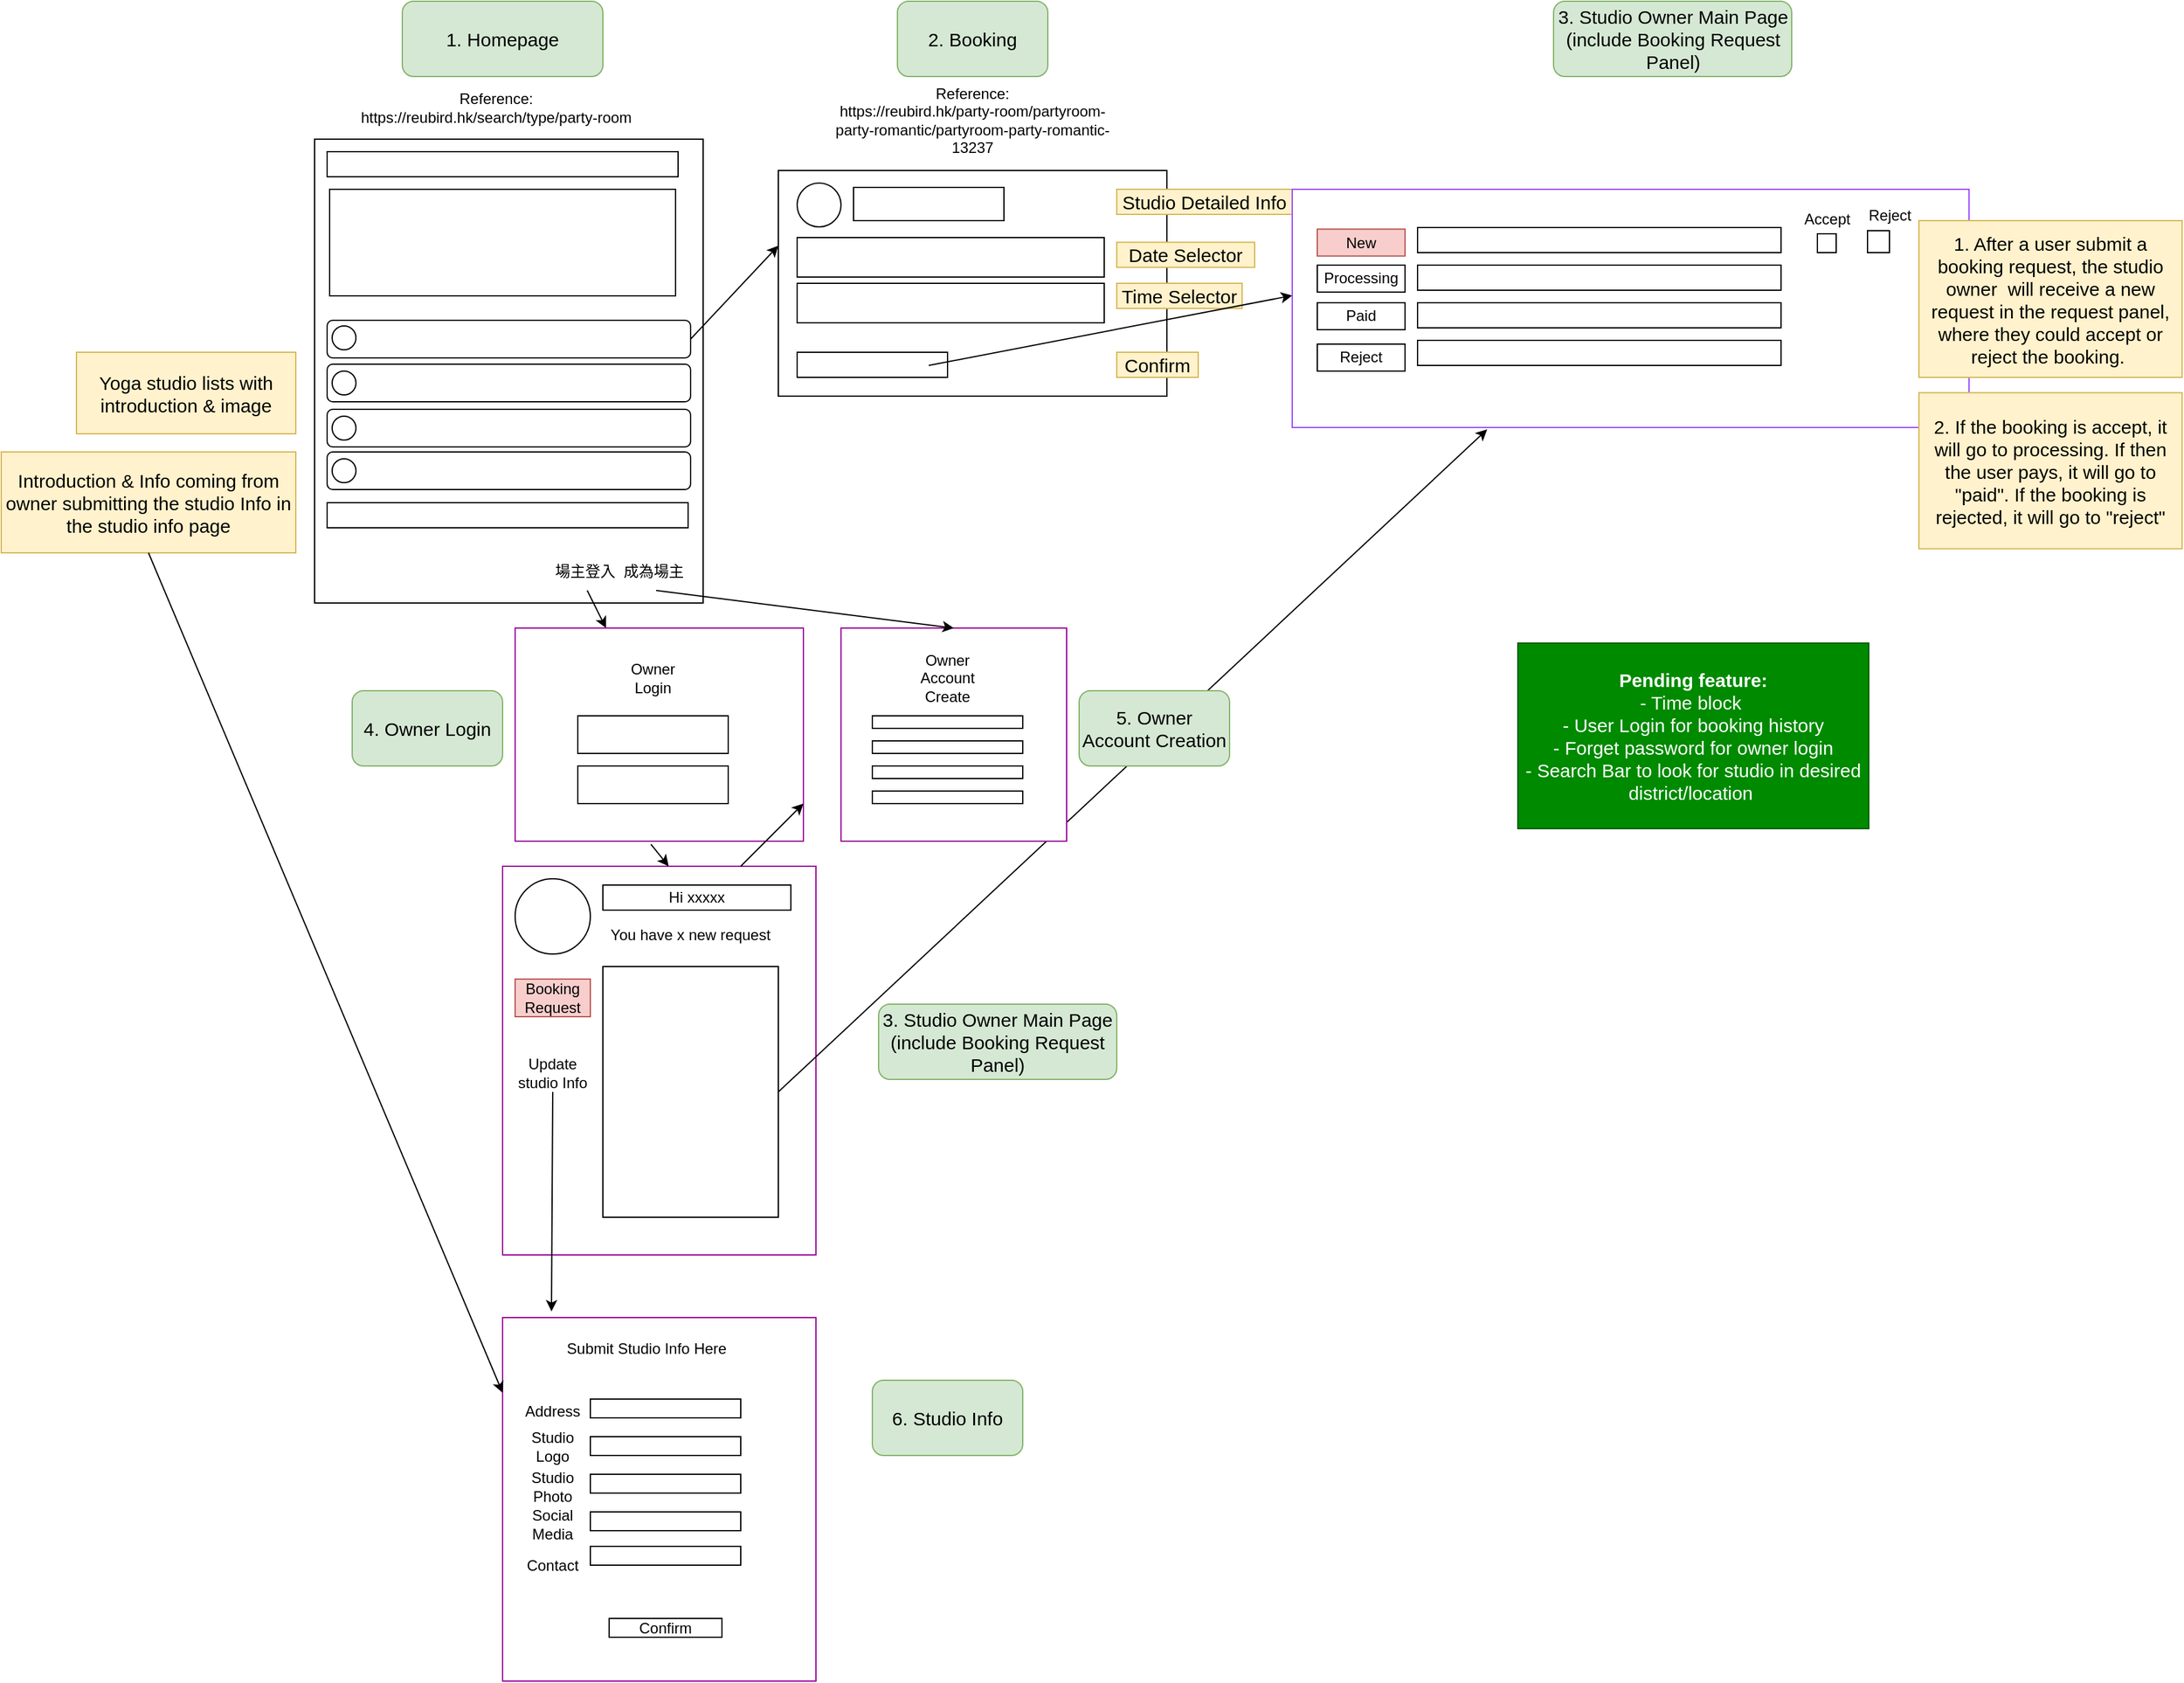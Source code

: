 <mxfile pages="7">
    <diagram name="Business Flow Chart" id="CO8c-XYk3vwqfi9IgGvG">
        <mxGraphModel dx="1666" dy="1519" grid="1" gridSize="10" guides="1" tooltips="1" connect="1" arrows="1" fold="1" page="1" pageScale="1" pageWidth="850" pageHeight="1100" math="0" shadow="0">
            <root>
                <mxCell id="0"/>
                <mxCell id="1" parent="0"/>
                <mxCell id="W38jNCUu7FZMQDi1C7XV-1" value="" style="rounded=0;whiteSpace=wrap;html=1;" parent="1" vertex="1">
                    <mxGeometry x="40" y="40" width="310" height="370" as="geometry"/>
                </mxCell>
                <mxCell id="W38jNCUu7FZMQDi1C7XV-8" value="" style="rounded=1;whiteSpace=wrap;html=1;" parent="1" vertex="1">
                    <mxGeometry x="50" y="184.5" width="290" height="30" as="geometry"/>
                </mxCell>
                <mxCell id="W38jNCUu7FZMQDi1C7XV-9" value="" style="rounded=1;whiteSpace=wrap;html=1;" parent="1" vertex="1">
                    <mxGeometry x="50" y="219.5" width="290" height="30" as="geometry"/>
                </mxCell>
                <mxCell id="W38jNCUu7FZMQDi1C7XV-10" value="" style="rounded=1;whiteSpace=wrap;html=1;" parent="1" vertex="1">
                    <mxGeometry x="50" y="255.5" width="290" height="30" as="geometry"/>
                </mxCell>
                <mxCell id="W38jNCUu7FZMQDi1C7XV-11" value="" style="rounded=1;whiteSpace=wrap;html=1;" parent="1" vertex="1">
                    <mxGeometry x="50" y="289.5" width="290" height="30" as="geometry"/>
                </mxCell>
                <mxCell id="W38jNCUu7FZMQDi1C7XV-12" value="" style="ellipse;whiteSpace=wrap;html=1;aspect=fixed;" parent="1" vertex="1">
                    <mxGeometry x="54" y="189" width="19" height="19" as="geometry"/>
                </mxCell>
                <mxCell id="W38jNCUu7FZMQDi1C7XV-13" value="" style="ellipse;whiteSpace=wrap;html=1;aspect=fixed;" parent="1" vertex="1">
                    <mxGeometry x="54" y="225" width="19" height="19" as="geometry"/>
                </mxCell>
                <mxCell id="W38jNCUu7FZMQDi1C7XV-14" value="" style="ellipse;whiteSpace=wrap;html=1;aspect=fixed;" parent="1" vertex="1">
                    <mxGeometry x="54" y="261" width="19" height="19" as="geometry"/>
                </mxCell>
                <mxCell id="W38jNCUu7FZMQDi1C7XV-15" value="" style="ellipse;whiteSpace=wrap;html=1;aspect=fixed;" parent="1" vertex="1">
                    <mxGeometry x="54" y="295" width="19" height="19" as="geometry"/>
                </mxCell>
                <mxCell id="W38jNCUu7FZMQDi1C7XV-22" value="&lt;font style=&quot;font-size: 15px;&quot;&gt;Yoga studio lists with introduction &amp;amp; image&lt;/font&gt;" style="rounded=0;whiteSpace=wrap;html=1;fillColor=#fff2cc;strokeColor=#d6b656;" parent="1" vertex="1">
                    <mxGeometry x="-150" y="210" width="175" height="65" as="geometry"/>
                </mxCell>
                <mxCell id="W38jNCUu7FZMQDi1C7XV-27" value="" style="endArrow=classic;html=1;rounded=0;exitX=1;exitY=0.5;exitDx=0;exitDy=0;" parent="1" source="W38jNCUu7FZMQDi1C7XV-8" edge="1">
                    <mxGeometry width="50" height="50" relative="1" as="geometry">
                        <mxPoint x="240" y="140" as="sourcePoint"/>
                        <mxPoint x="410" y="125" as="targetPoint"/>
                    </mxGeometry>
                </mxCell>
                <mxCell id="W38jNCUu7FZMQDi1C7XV-28" value="" style="rounded=0;whiteSpace=wrap;html=1;" parent="1" vertex="1">
                    <mxGeometry x="410" y="65" width="310" height="180" as="geometry"/>
                </mxCell>
                <mxCell id="W38jNCUu7FZMQDi1C7XV-29" value="" style="ellipse;whiteSpace=wrap;html=1;aspect=fixed;" parent="1" vertex="1">
                    <mxGeometry x="425" y="75" width="35" height="35" as="geometry"/>
                </mxCell>
                <mxCell id="W38jNCUu7FZMQDi1C7XV-30" value="" style="rounded=0;whiteSpace=wrap;html=1;" parent="1" vertex="1">
                    <mxGeometry x="470" y="78.5" width="120" height="26.5" as="geometry"/>
                </mxCell>
                <mxCell id="W38jNCUu7FZMQDi1C7XV-31" value="" style="rounded=0;whiteSpace=wrap;html=1;" parent="1" vertex="1">
                    <mxGeometry x="425" y="118.5" width="245" height="31.5" as="geometry"/>
                </mxCell>
                <mxCell id="W38jNCUu7FZMQDi1C7XV-32" value="" style="rounded=0;whiteSpace=wrap;html=1;" parent="1" vertex="1">
                    <mxGeometry x="425" y="155" width="245" height="31.5" as="geometry"/>
                </mxCell>
                <mxCell id="W38jNCUu7FZMQDi1C7XV-33" value="&lt;font style=&quot;font-size: 15px;&quot;&gt;Studio Detailed Info&lt;/font&gt;" style="rounded=0;whiteSpace=wrap;html=1;fillColor=#fff2cc;strokeColor=#d6b656;fontSize=15;" parent="1" vertex="1">
                    <mxGeometry x="680" y="80" width="140" height="20" as="geometry"/>
                </mxCell>
                <mxCell id="W38jNCUu7FZMQDi1C7XV-35" value="&lt;font style=&quot;font-size: 15px;&quot;&gt;Date Selector&lt;/font&gt;" style="rounded=0;whiteSpace=wrap;html=1;fillColor=#fff2cc;strokeColor=#d6b656;fontSize=15;" parent="1" vertex="1">
                    <mxGeometry x="680" y="122.25" width="110" height="20" as="geometry"/>
                </mxCell>
                <mxCell id="W38jNCUu7FZMQDi1C7XV-36" value="&lt;font style=&quot;font-size: 15px;&quot;&gt;Time Selector&lt;/font&gt;" style="rounded=0;whiteSpace=wrap;html=1;fillColor=#fff2cc;strokeColor=#d6b656;fontSize=15;" parent="1" vertex="1">
                    <mxGeometry x="680" y="155" width="100" height="20" as="geometry"/>
                </mxCell>
                <mxCell id="W38jNCUu7FZMQDi1C7XV-37" value="" style="rounded=0;whiteSpace=wrap;html=1;" parent="1" vertex="1">
                    <mxGeometry x="425" y="210" width="120" height="20" as="geometry"/>
                </mxCell>
                <mxCell id="W38jNCUu7FZMQDi1C7XV-38" value="&lt;span style=&quot;font-size: 15px;&quot;&gt;Confirm&lt;/span&gt;" style="rounded=0;whiteSpace=wrap;html=1;fillColor=#fff2cc;strokeColor=#d6b656;fontSize=15;" parent="1" vertex="1">
                    <mxGeometry x="680" y="210" width="65" height="20" as="geometry"/>
                </mxCell>
                <mxCell id="W38jNCUu7FZMQDi1C7XV-39" value="" style="endArrow=classic;html=1;rounded=0;exitX=1;exitY=0.5;exitDx=0;exitDy=0;entryX=0;entryY=0.446;entryDx=0;entryDy=0;entryPerimeter=0;" parent="1" target="W38jNCUu7FZMQDi1C7XV-47" edge="1">
                    <mxGeometry width="50" height="50" relative="1" as="geometry">
                        <mxPoint x="530" y="220.5" as="sourcePoint"/>
                        <mxPoint x="820" y="220" as="targetPoint"/>
                    </mxGeometry>
                </mxCell>
                <mxCell id="W38jNCUu7FZMQDi1C7XV-47" value="" style="rounded=0;whiteSpace=wrap;html=1;strokeColor=#9a47ff;" parent="1" vertex="1">
                    <mxGeometry x="820" y="80" width="540" height="190" as="geometry"/>
                </mxCell>
                <mxCell id="W38jNCUu7FZMQDi1C7XV-50" value="" style="rounded=0;whiteSpace=wrap;html=1;" parent="1" vertex="1">
                    <mxGeometry x="920" y="140.5" width="290" height="20" as="geometry"/>
                </mxCell>
                <mxCell id="W38jNCUu7FZMQDi1C7XV-65" value="" style="rounded=0;whiteSpace=wrap;html=1;" parent="1" vertex="1">
                    <mxGeometry x="52" y="80" width="276" height="85" as="geometry"/>
                </mxCell>
                <mxCell id="W38jNCUu7FZMQDi1C7XV-66" value="" style="rounded=0;whiteSpace=wrap;html=1;" parent="1" vertex="1">
                    <mxGeometry x="50" y="50" width="280" height="20" as="geometry"/>
                </mxCell>
                <mxCell id="W38jNCUu7FZMQDi1C7XV-67" value="" style="rounded=0;whiteSpace=wrap;html=1;" parent="1" vertex="1">
                    <mxGeometry x="50" y="330" width="288" height="20" as="geometry"/>
                </mxCell>
                <mxCell id="W38jNCUu7FZMQDi1C7XV-68" value="場主登入&amp;nbsp; 成為場主&amp;nbsp;" style="text;html=1;strokeColor=none;fillColor=none;align=center;verticalAlign=middle;whiteSpace=wrap;rounded=0;" parent="1" vertex="1">
                    <mxGeometry x="230" y="370" width="110" height="30" as="geometry"/>
                </mxCell>
                <mxCell id="W38jNCUu7FZMQDi1C7XV-70" value="" style="rounded=0;whiteSpace=wrap;html=1;strokeColor=#990099;" parent="1" vertex="1">
                    <mxGeometry x="190" y="620" width="250" height="310" as="geometry"/>
                </mxCell>
                <mxCell id="W38jNCUu7FZMQDi1C7XV-71" value="" style="rounded=0;whiteSpace=wrap;html=1;" parent="1" vertex="1">
                    <mxGeometry x="920" y="170.5" width="290" height="20" as="geometry"/>
                </mxCell>
                <mxCell id="W38jNCUu7FZMQDi1C7XV-72" value="" style="rounded=0;whiteSpace=wrap;html=1;" parent="1" vertex="1">
                    <mxGeometry x="920" y="200.5" width="290" height="20" as="geometry"/>
                </mxCell>
                <mxCell id="W38jNCUu7FZMQDi1C7XV-74" value="&lt;b style=&quot;font-size: 15px;&quot;&gt;Pending feature: &lt;/b&gt;&lt;br style=&quot;font-size: 15px;&quot;&gt;- Time block&amp;nbsp;&lt;br style=&quot;font-size: 15px;&quot;&gt;- User Login for booking history&lt;br&gt;- Forget password for owner login&lt;br&gt;- Search Bar to look for studio in desired district/location&amp;nbsp;" style="text;html=1;strokeColor=#005700;fillColor=#008a00;align=center;verticalAlign=middle;whiteSpace=wrap;rounded=0;fontColor=#ffffff;fontSize=15;" parent="1" vertex="1">
                    <mxGeometry x="1000" y="442" width="280" height="148" as="geometry"/>
                </mxCell>
                <mxCell id="W38jNCUu7FZMQDi1C7XV-75" value="" style="ellipse;whiteSpace=wrap;html=1;aspect=fixed;" parent="1" vertex="1">
                    <mxGeometry x="200" y="630" width="60" height="60" as="geometry"/>
                </mxCell>
                <mxCell id="W38jNCUu7FZMQDi1C7XV-76" value="Hi xxxxx" style="rounded=0;whiteSpace=wrap;html=1;" parent="1" vertex="1">
                    <mxGeometry x="270" y="635" width="150" height="20" as="geometry"/>
                </mxCell>
                <mxCell id="W38jNCUu7FZMQDi1C7XV-77" value="Booking Request" style="text;html=1;strokeColor=#b85450;fillColor=#f8cecc;align=center;verticalAlign=middle;whiteSpace=wrap;rounded=0;" parent="1" vertex="1">
                    <mxGeometry x="200" y="710" width="60" height="30" as="geometry"/>
                </mxCell>
                <mxCell id="W38jNCUu7FZMQDi1C7XV-78" value="Update studio Info" style="text;html=1;strokeColor=none;fillColor=none;align=center;verticalAlign=middle;whiteSpace=wrap;rounded=0;" parent="1" vertex="1">
                    <mxGeometry x="200" y="770" width="60" height="30" as="geometry"/>
                </mxCell>
                <mxCell id="W38jNCUu7FZMQDi1C7XV-79" value="" style="endArrow=classic;html=1;rounded=0;entryX=0.288;entryY=1.008;entryDx=0;entryDy=0;entryPerimeter=0;exitX=1;exitY=0.5;exitDx=0;exitDy=0;" parent="1" source="W38jNCUu7FZMQDi1C7XV-110" target="W38jNCUu7FZMQDi1C7XV-47" edge="1">
                    <mxGeometry width="50" height="50" relative="1" as="geometry">
                        <mxPoint x="270" y="725" as="sourcePoint"/>
                        <mxPoint x="820" y="360" as="targetPoint"/>
                    </mxGeometry>
                </mxCell>
                <mxCell id="W38jNCUu7FZMQDi1C7XV-87" value="" style="rounded=0;whiteSpace=wrap;html=1;" parent="1" vertex="1">
                    <mxGeometry x="920" y="110.5" width="290" height="20" as="geometry"/>
                </mxCell>
                <mxCell id="W38jNCUu7FZMQDi1C7XV-92" value="" style="whiteSpace=wrap;html=1;aspect=fixed;" parent="1" vertex="1">
                    <mxGeometry x="1279" y="113" width="17.5" height="17.5" as="geometry"/>
                </mxCell>
                <mxCell id="W38jNCUu7FZMQDi1C7XV-93" value="" style="whiteSpace=wrap;html=1;aspect=fixed;" parent="1" vertex="1">
                    <mxGeometry x="1239" y="115.5" width="15" height="15" as="geometry"/>
                </mxCell>
                <mxCell id="W38jNCUu7FZMQDi1C7XV-95" value="Reject" style="text;html=1;strokeColor=none;fillColor=none;align=center;verticalAlign=middle;whiteSpace=wrap;rounded=0;" parent="1" vertex="1">
                    <mxGeometry x="1266.5" y="86" width="60" height="30" as="geometry"/>
                </mxCell>
                <mxCell id="W38jNCUu7FZMQDi1C7XV-98" value="New" style="rounded=0;whiteSpace=wrap;html=1;fillColor=#f8cecc;strokeColor=#b85450;" parent="1" vertex="1">
                    <mxGeometry x="840" y="111.75" width="70" height="21.5" as="geometry"/>
                </mxCell>
                <mxCell id="W38jNCUu7FZMQDi1C7XV-99" value="Processing" style="rounded=0;whiteSpace=wrap;html=1;" parent="1" vertex="1">
                    <mxGeometry x="840" y="140.5" width="70" height="21.5" as="geometry"/>
                </mxCell>
                <mxCell id="W38jNCUu7FZMQDi1C7XV-100" value="Paid" style="rounded=0;whiteSpace=wrap;html=1;" parent="1" vertex="1">
                    <mxGeometry x="840" y="170.5" width="70" height="21.5" as="geometry"/>
                </mxCell>
                <mxCell id="W38jNCUu7FZMQDi1C7XV-101" value="Reject" style="rounded=0;whiteSpace=wrap;html=1;" parent="1" vertex="1">
                    <mxGeometry x="840" y="203.5" width="70" height="21.5" as="geometry"/>
                </mxCell>
                <mxCell id="W38jNCUu7FZMQDi1C7XV-103" value="Accept" style="text;html=1;strokeColor=none;fillColor=none;align=center;verticalAlign=middle;whiteSpace=wrap;rounded=0;" parent="1" vertex="1">
                    <mxGeometry x="1216.5" y="88.5" width="60" height="30" as="geometry"/>
                </mxCell>
                <mxCell id="W38jNCUu7FZMQDi1C7XV-104" value="" style="rounded=0;whiteSpace=wrap;html=1;strokeColor=#990099;" parent="1" vertex="1">
                    <mxGeometry x="200" y="430" width="230" height="170" as="geometry"/>
                </mxCell>
                <mxCell id="W38jNCUu7FZMQDi1C7XV-105" value="Owner Login" style="text;html=1;strokeColor=none;fillColor=none;align=center;verticalAlign=middle;whiteSpace=wrap;rounded=0;" parent="1" vertex="1">
                    <mxGeometry x="280" y="455" width="60" height="30" as="geometry"/>
                </mxCell>
                <mxCell id="W38jNCUu7FZMQDi1C7XV-106" value="" style="rounded=0;whiteSpace=wrap;html=1;" parent="1" vertex="1">
                    <mxGeometry x="250" y="500" width="120" height="30" as="geometry"/>
                </mxCell>
                <mxCell id="W38jNCUu7FZMQDi1C7XV-107" value="" style="rounded=0;whiteSpace=wrap;html=1;" parent="1" vertex="1">
                    <mxGeometry x="250" y="540" width="120" height="30" as="geometry"/>
                </mxCell>
                <mxCell id="W38jNCUu7FZMQDi1C7XV-108" value="" style="endArrow=classic;html=1;rounded=0;exitX=0.25;exitY=1;exitDx=0;exitDy=0;" parent="1" source="W38jNCUu7FZMQDi1C7XV-68" target="W38jNCUu7FZMQDi1C7XV-104" edge="1">
                    <mxGeometry width="50" height="50" relative="1" as="geometry">
                        <mxPoint x="460" y="580" as="sourcePoint"/>
                        <mxPoint x="510" y="530" as="targetPoint"/>
                    </mxGeometry>
                </mxCell>
                <mxCell id="W38jNCUu7FZMQDi1C7XV-109" value="" style="endArrow=classic;html=1;rounded=0;exitX=0.471;exitY=1.014;exitDx=0;exitDy=0;exitPerimeter=0;entryX=0.53;entryY=0;entryDx=0;entryDy=0;entryPerimeter=0;" parent="1" source="W38jNCUu7FZMQDi1C7XV-104" target="W38jNCUu7FZMQDi1C7XV-70" edge="1">
                    <mxGeometry width="50" height="50" relative="1" as="geometry">
                        <mxPoint x="460" y="690" as="sourcePoint"/>
                        <mxPoint x="510" y="640" as="targetPoint"/>
                    </mxGeometry>
                </mxCell>
                <mxCell id="W38jNCUu7FZMQDi1C7XV-110" value="" style="rounded=0;whiteSpace=wrap;html=1;" parent="1" vertex="1">
                    <mxGeometry x="270" y="700" width="140" height="200" as="geometry"/>
                </mxCell>
                <mxCell id="W38jNCUu7FZMQDi1C7XV-112" value="You have x new request" style="text;html=1;strokeColor=none;fillColor=none;align=center;verticalAlign=middle;whiteSpace=wrap;rounded=0;" parent="1" vertex="1">
                    <mxGeometry x="270" y="660" width="140" height="30" as="geometry"/>
                </mxCell>
                <mxCell id="W38jNCUu7FZMQDi1C7XV-113" value="&lt;font style=&quot;font-size: 15px;&quot;&gt;1. Homepage&lt;/font&gt;" style="rounded=1;whiteSpace=wrap;html=1;fillColor=#d5e8d4;strokeColor=#82b366;" parent="1" vertex="1">
                    <mxGeometry x="110" y="-70" width="160" height="60" as="geometry"/>
                </mxCell>
                <mxCell id="W38jNCUu7FZMQDi1C7XV-114" value="&lt;font style=&quot;font-size: 15px;&quot;&gt;2. Booking&lt;/font&gt;" style="rounded=1;whiteSpace=wrap;html=1;fillColor=#d5e8d4;strokeColor=#82b366;" parent="1" vertex="1">
                    <mxGeometry x="505" y="-70" width="120" height="60" as="geometry"/>
                </mxCell>
                <mxCell id="W38jNCUu7FZMQDi1C7XV-116" value="4. Owner Login" style="rounded=1;whiteSpace=wrap;html=1;fillColor=#d5e8d4;strokeColor=#82b366;fontSize=15;" parent="1" vertex="1">
                    <mxGeometry x="70" y="480" width="120" height="60" as="geometry"/>
                </mxCell>
                <mxCell id="W38jNCUu7FZMQDi1C7XV-117" value="3. Studio Owner Main Page (include Booking Request Panel)" style="rounded=1;whiteSpace=wrap;html=1;fillColor=#d5e8d4;strokeColor=#82b366;fontSize=15;" parent="1" vertex="1">
                    <mxGeometry x="490" y="730" width="190" height="60" as="geometry"/>
                </mxCell>
                <mxCell id="W38jNCUu7FZMQDi1C7XV-118" value="" style="rounded=0;whiteSpace=wrap;html=1;strokeColor=#990099;" parent="1" vertex="1">
                    <mxGeometry x="460" y="430" width="180" height="170" as="geometry"/>
                </mxCell>
                <mxCell id="W38jNCUu7FZMQDi1C7XV-119" value="Owner Account Create" style="text;html=1;strokeColor=none;fillColor=none;align=center;verticalAlign=middle;whiteSpace=wrap;rounded=0;" parent="1" vertex="1">
                    <mxGeometry x="515" y="455" width="60" height="30" as="geometry"/>
                </mxCell>
                <mxCell id="W38jNCUu7FZMQDi1C7XV-120" value="" style="rounded=0;whiteSpace=wrap;html=1;" parent="1" vertex="1">
                    <mxGeometry x="485" y="500" width="120" height="10" as="geometry"/>
                </mxCell>
                <mxCell id="W38jNCUu7FZMQDi1C7XV-121" value="" style="rounded=0;whiteSpace=wrap;html=1;" parent="1" vertex="1">
                    <mxGeometry x="485" y="540" width="120" height="10" as="geometry"/>
                </mxCell>
                <mxCell id="W38jNCUu7FZMQDi1C7XV-123" value="" style="rounded=0;whiteSpace=wrap;html=1;" parent="1" vertex="1">
                    <mxGeometry x="485" y="520" width="120" height="10" as="geometry"/>
                </mxCell>
                <mxCell id="W38jNCUu7FZMQDi1C7XV-124" value="5. Owner Account Creation" style="rounded=1;whiteSpace=wrap;html=1;fillColor=#d5e8d4;strokeColor=#82b366;fontSize=15;" parent="1" vertex="1">
                    <mxGeometry x="650" y="480" width="120" height="60" as="geometry"/>
                </mxCell>
                <mxCell id="W38jNCUu7FZMQDi1C7XV-125" value="" style="endArrow=classic;html=1;rounded=0;exitX=0.75;exitY=1;exitDx=0;exitDy=0;entryX=0.5;entryY=0;entryDx=0;entryDy=0;" parent="1" source="W38jNCUu7FZMQDi1C7XV-68" target="W38jNCUu7FZMQDi1C7XV-118" edge="1">
                    <mxGeometry width="50" height="50" relative="1" as="geometry">
                        <mxPoint x="360" y="410" as="sourcePoint"/>
                        <mxPoint x="410" y="360" as="targetPoint"/>
                    </mxGeometry>
                </mxCell>
                <mxCell id="W38jNCUu7FZMQDi1C7XV-126" value="" style="rounded=0;whiteSpace=wrap;html=1;" parent="1" vertex="1">
                    <mxGeometry x="485" y="560" width="120" height="10" as="geometry"/>
                </mxCell>
                <mxCell id="W38jNCUu7FZMQDi1C7XV-128" value="6. Studio Info" style="rounded=1;whiteSpace=wrap;html=1;fillColor=#d5e8d4;strokeColor=#82b366;fontSize=15;" parent="1" vertex="1">
                    <mxGeometry x="485" y="1030" width="120" height="60" as="geometry"/>
                </mxCell>
                <mxCell id="W38jNCUu7FZMQDi1C7XV-144" value="Reference: https://reubird.hk/search/type/party-room" style="text;html=1;strokeColor=none;fillColor=none;align=center;verticalAlign=middle;whiteSpace=wrap;rounded=0;" parent="1" vertex="1">
                    <mxGeometry x="70" width="230" height="30" as="geometry"/>
                </mxCell>
                <mxCell id="W38jNCUu7FZMQDi1C7XV-153" value="" style="group" parent="1" connectable="0" vertex="1">
                    <mxGeometry x="190" y="980" width="250" height="290" as="geometry"/>
                </mxCell>
                <mxCell id="W38jNCUu7FZMQDi1C7XV-127" value="" style="rounded=0;whiteSpace=wrap;html=1;strokeColor=#990099;" parent="W38jNCUu7FZMQDi1C7XV-153" vertex="1">
                    <mxGeometry width="250" height="290" as="geometry"/>
                </mxCell>
                <mxCell id="W38jNCUu7FZMQDi1C7XV-130" value="" style="rounded=0;whiteSpace=wrap;html=1;" parent="W38jNCUu7FZMQDi1C7XV-153" vertex="1">
                    <mxGeometry x="70" y="65" width="120" height="15" as="geometry"/>
                </mxCell>
                <mxCell id="W38jNCUu7FZMQDi1C7XV-133" value="" style="rounded=0;whiteSpace=wrap;html=1;" parent="W38jNCUu7FZMQDi1C7XV-153" vertex="1">
                    <mxGeometry x="70" y="95" width="120" height="15" as="geometry"/>
                </mxCell>
                <mxCell id="W38jNCUu7FZMQDi1C7XV-134" value="" style="rounded=0;whiteSpace=wrap;html=1;" parent="W38jNCUu7FZMQDi1C7XV-153" vertex="1">
                    <mxGeometry x="70" y="125" width="120" height="15" as="geometry"/>
                </mxCell>
                <mxCell id="W38jNCUu7FZMQDi1C7XV-135" value="" style="rounded=0;whiteSpace=wrap;html=1;" parent="W38jNCUu7FZMQDi1C7XV-153" vertex="1">
                    <mxGeometry x="70" y="155" width="120" height="15" as="geometry"/>
                </mxCell>
                <mxCell id="W38jNCUu7FZMQDi1C7XV-136" value="" style="rounded=0;whiteSpace=wrap;html=1;" parent="W38jNCUu7FZMQDi1C7XV-153" vertex="1">
                    <mxGeometry x="70" y="182.5" width="120" height="15" as="geometry"/>
                </mxCell>
                <mxCell id="W38jNCUu7FZMQDi1C7XV-137" value="Address" style="text;html=1;strokeColor=none;fillColor=none;align=center;verticalAlign=middle;whiteSpace=wrap;rounded=0;" parent="W38jNCUu7FZMQDi1C7XV-153" vertex="1">
                    <mxGeometry x="10" y="60" width="60" height="30" as="geometry"/>
                </mxCell>
                <mxCell id="W38jNCUu7FZMQDi1C7XV-139" value="Studio Logo" style="text;html=1;strokeColor=none;fillColor=none;align=center;verticalAlign=middle;whiteSpace=wrap;rounded=0;" parent="W38jNCUu7FZMQDi1C7XV-153" vertex="1">
                    <mxGeometry x="10" y="87.5" width="60" height="30" as="geometry"/>
                </mxCell>
                <mxCell id="W38jNCUu7FZMQDi1C7XV-140" value="Studio Photo" style="text;html=1;strokeColor=none;fillColor=none;align=center;verticalAlign=middle;whiteSpace=wrap;rounded=0;" parent="W38jNCUu7FZMQDi1C7XV-153" vertex="1">
                    <mxGeometry x="10" y="120" width="60" height="30" as="geometry"/>
                </mxCell>
                <mxCell id="W38jNCUu7FZMQDi1C7XV-141" value="Social Media" style="text;html=1;strokeColor=none;fillColor=none;align=center;verticalAlign=middle;whiteSpace=wrap;rounded=0;" parent="W38jNCUu7FZMQDi1C7XV-153" vertex="1">
                    <mxGeometry x="10" y="150" width="60" height="30" as="geometry"/>
                </mxCell>
                <mxCell id="W38jNCUu7FZMQDi1C7XV-142" value="Contact" style="text;html=1;strokeColor=none;fillColor=none;align=center;verticalAlign=middle;whiteSpace=wrap;rounded=0;" parent="W38jNCUu7FZMQDi1C7XV-153" vertex="1">
                    <mxGeometry x="10" y="182.5" width="60" height="30" as="geometry"/>
                </mxCell>
                <mxCell id="W38jNCUu7FZMQDi1C7XV-143" value="Confirm" style="rounded=0;whiteSpace=wrap;html=1;" parent="W38jNCUu7FZMQDi1C7XV-153" vertex="1">
                    <mxGeometry x="85" y="240" width="90" height="15" as="geometry"/>
                </mxCell>
                <mxCell id="W38jNCUu7FZMQDi1C7XV-160" value="Submit Studio Info Here" style="text;html=1;strokeColor=none;fillColor=none;align=center;verticalAlign=middle;whiteSpace=wrap;rounded=0;" parent="W38jNCUu7FZMQDi1C7XV-153" vertex="1">
                    <mxGeometry x="40" y="10" width="150" height="30" as="geometry"/>
                </mxCell>
                <mxCell id="W38jNCUu7FZMQDi1C7XV-154" value="" style="endArrow=classic;html=1;rounded=0;exitX=0.5;exitY=1;exitDx=0;exitDy=0;entryX=0.156;entryY=-0.017;entryDx=0;entryDy=0;entryPerimeter=0;" parent="1" source="W38jNCUu7FZMQDi1C7XV-78" target="W38jNCUu7FZMQDi1C7XV-127" edge="1">
                    <mxGeometry width="50" height="50" relative="1" as="geometry">
                        <mxPoint x="390" y="860" as="sourcePoint"/>
                        <mxPoint x="440" y="810" as="targetPoint"/>
                    </mxGeometry>
                </mxCell>
                <mxCell id="W38jNCUu7FZMQDi1C7XV-155" value="&lt;font style=&quot;font-size: 15px;&quot;&gt;Introduction &amp;amp; Info coming from owner submitting the studio Info in the studio info page&lt;/font&gt;" style="rounded=0;whiteSpace=wrap;html=1;fillColor=#fff2cc;strokeColor=#d6b656;" parent="1" vertex="1">
                    <mxGeometry x="-210" y="289.5" width="235" height="80.5" as="geometry"/>
                </mxCell>
                <mxCell id="W38jNCUu7FZMQDi1C7XV-157" value="" style="endArrow=classic;html=1;rounded=0;" parent="1" edge="1">
                    <mxGeometry width="50" height="50" relative="1" as="geometry">
                        <mxPoint x="380" y="620" as="sourcePoint"/>
                        <mxPoint x="430" y="570" as="targetPoint"/>
                    </mxGeometry>
                </mxCell>
                <mxCell id="W38jNCUu7FZMQDi1C7XV-159" value="" style="endArrow=classic;html=1;rounded=0;exitX=0.5;exitY=1;exitDx=0;exitDy=0;" parent="1" source="W38jNCUu7FZMQDi1C7XV-155" edge="1">
                    <mxGeometry width="50" height="50" relative="1" as="geometry">
                        <mxPoint x="380" y="620" as="sourcePoint"/>
                        <mxPoint x="190" y="1040" as="targetPoint"/>
                    </mxGeometry>
                </mxCell>
                <mxCell id="W38jNCUu7FZMQDi1C7XV-162" value="Reference: &lt;br&gt;https://reubird.hk/party-room/partyroom-party-romantic/partyroom-party-romantic-13237" style="text;html=1;strokeColor=none;fillColor=none;align=center;verticalAlign=middle;whiteSpace=wrap;rounded=0;" parent="1" vertex="1">
                    <mxGeometry x="450" y="10" width="230" height="30" as="geometry"/>
                </mxCell>
                <mxCell id="W38jNCUu7FZMQDi1C7XV-163" value="&lt;font style=&quot;font-size: 15px;&quot;&gt;1. After a user submit a booking request, the studio owner&amp;nbsp; will receive a new request in the request panel, where they could accept or reject the booking.&amp;nbsp;&lt;/font&gt;" style="rounded=0;whiteSpace=wrap;html=1;fillColor=#fff2cc;strokeColor=#d6b656;fontSize=15;" parent="1" vertex="1">
                    <mxGeometry x="1320" y="105" width="210" height="125" as="geometry"/>
                </mxCell>
                <mxCell id="W38jNCUu7FZMQDi1C7XV-165" value="&lt;font style=&quot;font-size: 15px;&quot;&gt;2. If the booking is accept, it will go to processing. If then the user pays, it will go to &quot;paid&quot;. If the booking is rejected, it will go to &quot;reject&quot;&lt;/font&gt;" style="rounded=0;whiteSpace=wrap;html=1;fillColor=#fff2cc;strokeColor=#d6b656;fontSize=15;" parent="1" vertex="1">
                    <mxGeometry x="1320" y="242.25" width="210" height="124.5" as="geometry"/>
                </mxCell>
                <mxCell id="W38jNCUu7FZMQDi1C7XV-167" value="3. Studio Owner Main Page (include Booking Request Panel)" style="rounded=1;whiteSpace=wrap;html=1;fillColor=#d5e8d4;strokeColor=#82b366;fontSize=15;" parent="1" vertex="1">
                    <mxGeometry x="1028.5" y="-70" width="190" height="60" as="geometry"/>
                </mxCell>
            </root>
        </mxGraphModel>
    </diagram>
    <diagram id="98K31oUmz1QbkBrKbpwi" name="HomePage">
        <mxGraphModel dx="816" dy="419" grid="1" gridSize="10" guides="1" tooltips="1" connect="1" arrows="1" fold="1" page="1" pageScale="1" pageWidth="827" pageHeight="1169" math="0" shadow="0">
            <root>
                <mxCell id="0"/>
                <mxCell id="1" parent="0"/>
                <mxCell id="fXhPqVAaSFbAKqmni24k-3" value="" style="rounded=0;whiteSpace=wrap;html=1;" parent="1" vertex="1">
                    <mxGeometry x="40" y="30" width="720" height="60" as="geometry"/>
                </mxCell>
                <mxCell id="fXhPqVAaSFbAKqmni24k-4" value="Logo" style="text;html=1;strokeColor=none;fillColor=none;align=center;verticalAlign=middle;whiteSpace=wrap;rounded=0;fontSize=19;" parent="1" vertex="1">
                    <mxGeometry x="80" y="45" width="60" height="30" as="geometry"/>
                </mxCell>
                <mxCell id="fXhPqVAaSFbAKqmni24k-5" value="" style="rounded=0;whiteSpace=wrap;html=1;" parent="1" vertex="1">
                    <mxGeometry x="40" y="140" width="720" height="200" as="geometry"/>
                </mxCell>
                <mxCell id="fXhPqVAaSFbAKqmni24k-6" value="Banner" style="text;html=1;strokeColor=none;fillColor=none;align=center;verticalAlign=middle;whiteSpace=wrap;rounded=0;fontSize=19;" parent="1" vertex="1">
                    <mxGeometry x="355" y="170" width="90" height="55" as="geometry"/>
                </mxCell>
                <mxCell id="fXhPqVAaSFbAKqmni24k-7" value="Booking" style="text;html=1;strokeColor=none;fillColor=none;align=center;verticalAlign=middle;whiteSpace=wrap;rounded=0;fontSize=19;" parent="1" vertex="1">
                    <mxGeometry x="240" y="45" width="60" height="30" as="geometry"/>
                </mxCell>
                <mxCell id="fXhPqVAaSFbAKqmni24k-8" value="Join Us" style="text;html=1;strokeColor=none;fillColor=none;align=center;verticalAlign=middle;whiteSpace=wrap;rounded=0;fontSize=19;" parent="1" vertex="1">
                    <mxGeometry x="355" y="45" width="75" height="30" as="geometry"/>
                </mxCell>
                <mxCell id="fXhPqVAaSFbAKqmni24k-10" value="" style="rounded=0;whiteSpace=wrap;html=1;" parent="1" vertex="1">
                    <mxGeometry x="40" y="390" width="720" height="280" as="geometry"/>
                </mxCell>
                <mxCell id="fXhPqVAaSFbAKqmni24k-11" value="Booking" style="text;html=1;strokeColor=none;fillColor=none;align=center;verticalAlign=middle;whiteSpace=wrap;rounded=0;fontSize=20;" parent="1" vertex="1">
                    <mxGeometry x="370" y="415" width="60" height="30" as="geometry"/>
                </mxCell>
                <mxCell id="fXhPqVAaSFbAKqmni24k-13" value="" style="rounded=0;whiteSpace=wrap;html=1;" parent="1" vertex="1">
                    <mxGeometry x="90" y="480" width="170" height="130" as="geometry"/>
                </mxCell>
                <mxCell id="fXhPqVAaSFbAKqmni24k-14" value="" style="rounded=0;whiteSpace=wrap;html=1;" parent="1" vertex="1">
                    <mxGeometry x="315" y="480" width="170" height="130" as="geometry"/>
                </mxCell>
                <mxCell id="fXhPqVAaSFbAKqmni24k-15" value="" style="rounded=0;whiteSpace=wrap;html=1;" parent="1" vertex="1">
                    <mxGeometry x="540" y="480" width="170" height="130" as="geometry"/>
                </mxCell>
                <mxCell id="fXhPqVAaSFbAKqmni24k-16" value="Studio" style="text;html=1;strokeColor=none;fillColor=none;align=center;verticalAlign=middle;whiteSpace=wrap;rounded=0;" parent="1" vertex="1">
                    <mxGeometry x="145" y="530" width="60" height="30" as="geometry"/>
                </mxCell>
                <mxCell id="fXhPqVAaSFbAKqmni24k-17" value="Studio" style="text;html=1;strokeColor=none;fillColor=none;align=center;verticalAlign=middle;whiteSpace=wrap;rounded=0;" parent="1" vertex="1">
                    <mxGeometry x="370" y="530" width="60" height="30" as="geometry"/>
                </mxCell>
                <mxCell id="fXhPqVAaSFbAKqmni24k-18" value="Studio" style="text;html=1;strokeColor=none;fillColor=none;align=center;verticalAlign=middle;whiteSpace=wrap;rounded=0;" parent="1" vertex="1">
                    <mxGeometry x="595" y="530" width="60" height="30" as="geometry"/>
                </mxCell>
                <mxCell id="R1FKVDbYHG07uIt5iq-D-1" value="" style="rounded=0;whiteSpace=wrap;html=1;" parent="1" vertex="1">
                    <mxGeometry x="40" y="700" width="720" height="230" as="geometry"/>
                </mxCell>
                <mxCell id="8SC-Wx_Cx05jlJaYwNQX-1" value="Create account" style="rounded=0;whiteSpace=wrap;html=1;" parent="1" vertex="1">
                    <mxGeometry x="250" y="830" width="97.5" height="40" as="geometry"/>
                </mxCell>
                <mxCell id="8SC-Wx_Cx05jlJaYwNQX-2" value="Login" style="rounded=0;whiteSpace=wrap;html=1;" parent="1" vertex="1">
                    <mxGeometry x="387.5" y="830" width="97.5" height="40" as="geometry"/>
                </mxCell>
                <mxCell id="8SC-Wx_Cx05jlJaYwNQX-4" value="&lt;font style=&quot;font-size: 19px;&quot;&gt;Contact&lt;/font&gt;" style="text;html=1;strokeColor=none;fillColor=none;align=center;verticalAlign=middle;whiteSpace=wrap;rounded=0;" parent="1" vertex="1">
                    <mxGeometry x="480" y="45" width="60" height="30" as="geometry"/>
                </mxCell>
                <mxCell id="vbpJSmGYU98oTZ1Pe7of-2" value="Join us to Promote your Yoga Studio" style="text;html=1;strokeColor=none;fillColor=none;align=center;verticalAlign=middle;whiteSpace=wrap;rounded=0;fontSize=20;" parent="1" vertex="1">
                    <mxGeometry x="280" y="740" width="185" height="30" as="geometry"/>
                </mxCell>
                <mxCell id="8SC-Wx_Cx05jlJaYwNQX-6" value="" style="rounded=0;whiteSpace=wrap;html=1;" parent="1" vertex="1">
                    <mxGeometry x="40" y="970" width="720" height="130" as="geometry"/>
                </mxCell>
                <mxCell id="8SC-Wx_Cx05jlJaYwNQX-7" value="Contact info (Whatsapp, Email, IG, FB)" style="text;html=1;strokeColor=none;fillColor=none;align=center;verticalAlign=middle;whiteSpace=wrap;rounded=0;fontSize=19;" parent="1" vertex="1">
                    <mxGeometry x="122.5" y="1005" width="540" height="60" as="geometry"/>
                </mxCell>
                <mxCell id="8SC-Wx_Cx05jlJaYwNQX-9" value="Search Bar?" style="text;html=1;strokeColor=none;fillColor=none;align=center;verticalAlign=middle;whiteSpace=wrap;rounded=0;fontSize=19;" parent="1" vertex="1">
                    <mxGeometry x="300" y="260" width="200" height="30" as="geometry"/>
                </mxCell>
            </root>
        </mxGraphModel>
    </diagram>
    <diagram id="8OXty5Gxbtx6MMyfNj04" name="Booking">
        <mxGraphModel dx="816" dy="419" grid="1" gridSize="10" guides="1" tooltips="1" connect="1" arrows="1" fold="1" page="1" pageScale="1" pageWidth="827" pageHeight="1169" math="0" shadow="0">
            <root>
                <mxCell id="0"/>
                <mxCell id="1" parent="0"/>
                <mxCell id="M0S_jhgfYNuhQNbrrUq5-1" value="Studio Image" style="rounded=0;whiteSpace=wrap;html=1;" parent="1" vertex="1">
                    <mxGeometry x="10" width="790" height="270" as="geometry"/>
                </mxCell>
                <mxCell id="M0S_jhgfYNuhQNbrrUq5-2" value="" style="triangle;whiteSpace=wrap;html=1;" parent="1" vertex="1">
                    <mxGeometry x="760" y="110" width="20" height="50" as="geometry"/>
                </mxCell>
                <mxCell id="M0S_jhgfYNuhQNbrrUq5-5" value="&lt;font style=&quot;font-size: 12px;&quot;&gt;Address: xxxxxxxxxxxxxxxxxx&lt;/font&gt;" style="text;html=1;strokeColor=none;fillColor=none;align=center;verticalAlign=middle;whiteSpace=wrap;rounded=0;fontSize=20;" parent="1" vertex="1">
                    <mxGeometry x="100" y="320" width="170" height="30" as="geometry"/>
                </mxCell>
                <mxCell id="M0S_jhgfYNuhQNbrrUq5-3" value="" style="triangle;whiteSpace=wrap;html=1;rotation=-180;" parent="1" vertex="1">
                    <mxGeometry x="20" y="110" width="20" height="50" as="geometry"/>
                </mxCell>
                <mxCell id="_VZtuzX2ugD6WYGwY0Ov-6" value="" style="whiteSpace=wrap;html=1;aspect=fixed;" parent="1" vertex="1">
                    <mxGeometry x="470" y="310" width="340" height="340" as="geometry"/>
                </mxCell>
                <mxCell id="_VZtuzX2ugD6WYGwY0Ov-7" value="Booking Request" style="text;html=1;strokeColor=none;fillColor=none;align=center;verticalAlign=middle;whiteSpace=wrap;rounded=0;fontSize=15;" parent="1" vertex="1">
                    <mxGeometry x="470" y="310" width="140" height="30" as="geometry"/>
                </mxCell>
                <mxCell id="_VZtuzX2ugD6WYGwY0Ov-8" value="" style="rounded=0;whiteSpace=wrap;html=1;" parent="1" vertex="1">
                    <mxGeometry x="550" y="350" width="240" height="30" as="geometry"/>
                </mxCell>
                <mxCell id="_VZtuzX2ugD6WYGwY0Ov-9" value="Date" style="text;html=1;strokeColor=none;fillColor=none;align=center;verticalAlign=middle;whiteSpace=wrap;rounded=0;" parent="1" vertex="1">
                    <mxGeometry x="480" y="350" width="60" height="30" as="geometry"/>
                </mxCell>
                <mxCell id="_VZtuzX2ugD6WYGwY0Ov-10" value="" style="rounded=0;whiteSpace=wrap;html=1;" parent="1" vertex="1">
                    <mxGeometry x="550" y="390" width="240" height="30" as="geometry"/>
                </mxCell>
                <mxCell id="_VZtuzX2ugD6WYGwY0Ov-11" value="Start Time" style="text;html=1;strokeColor=none;fillColor=none;align=center;verticalAlign=middle;whiteSpace=wrap;rounded=0;" parent="1" vertex="1">
                    <mxGeometry x="480" y="390" width="60" height="30" as="geometry"/>
                </mxCell>
                <mxCell id="_VZtuzX2ugD6WYGwY0Ov-13" value="" style="rounded=0;whiteSpace=wrap;html=1;" parent="1" vertex="1">
                    <mxGeometry x="550" y="430" width="240" height="30" as="geometry"/>
                </mxCell>
                <mxCell id="_VZtuzX2ugD6WYGwY0Ov-14" value="End Time" style="text;html=1;strokeColor=none;fillColor=none;align=center;verticalAlign=middle;whiteSpace=wrap;rounded=0;" parent="1" vertex="1">
                    <mxGeometry x="480" y="430" width="60" height="30" as="geometry"/>
                </mxCell>
                <mxCell id="_VZtuzX2ugD6WYGwY0Ov-15" value="" style="rounded=0;whiteSpace=wrap;html=1;" parent="1" vertex="1">
                    <mxGeometry x="550" y="470" width="240" height="30" as="geometry"/>
                </mxCell>
                <mxCell id="_VZtuzX2ugD6WYGwY0Ov-16" value="Name" style="text;html=1;strokeColor=none;fillColor=none;align=center;verticalAlign=middle;whiteSpace=wrap;rounded=0;" parent="1" vertex="1">
                    <mxGeometry x="480" y="470" width="60" height="30" as="geometry"/>
                </mxCell>
                <mxCell id="_VZtuzX2ugD6WYGwY0Ov-17" value="" style="rounded=0;whiteSpace=wrap;html=1;" parent="1" vertex="1">
                    <mxGeometry x="550" y="510" width="240" height="30" as="geometry"/>
                </mxCell>
                <mxCell id="_VZtuzX2ugD6WYGwY0Ov-18" value="Contact" style="text;html=1;strokeColor=none;fillColor=none;align=center;verticalAlign=middle;whiteSpace=wrap;rounded=0;" parent="1" vertex="1">
                    <mxGeometry x="480" y="510" width="60" height="30" as="geometry"/>
                </mxCell>
                <mxCell id="_VZtuzX2ugD6WYGwY0Ov-19" value="" style="rounded=0;whiteSpace=wrap;html=1;" parent="1" vertex="1">
                    <mxGeometry x="550" y="550" width="240" height="30" as="geometry"/>
                </mxCell>
                <mxCell id="_VZtuzX2ugD6WYGwY0Ov-20" value="Remarks" style="text;html=1;strokeColor=none;fillColor=none;align=center;verticalAlign=middle;whiteSpace=wrap;rounded=0;" parent="1" vertex="1">
                    <mxGeometry x="480" y="550" width="60" height="30" as="geometry"/>
                </mxCell>
                <mxCell id="_VZtuzX2ugD6WYGwY0Ov-22" value="Send Request" style="rounded=1;whiteSpace=wrap;html=1;" parent="1" vertex="1">
                    <mxGeometry x="590" y="600" width="110" height="35" as="geometry"/>
                </mxCell>
                <mxCell id="HgNhOC8vcGWkcyASPBqy-1" value="&lt;font style=&quot;font-size: 20px;&quot;&gt;Studio Name&lt;/font&gt;" style="text;html=1;align=center;verticalAlign=middle;resizable=0;points=[];autosize=1;strokeColor=none;fillColor=none;" parent="1" vertex="1">
                    <mxGeometry x="95" y="290" width="140" height="40" as="geometry"/>
                </mxCell>
                <mxCell id="HgNhOC8vcGWkcyASPBqy-5" value="荔枝角" style="text;html=1;strokeColor=none;fillColor=none;align=center;verticalAlign=middle;whiteSpace=wrap;rounded=0;fontSize=9;fontStyle=2" parent="1" vertex="1">
                    <mxGeometry x="220" y="295" width="60" height="30" as="geometry"/>
                </mxCell>
                <mxCell id="HgNhOC8vcGWkcyASPBqy-6" value="Studio Icon" style="ellipse;whiteSpace=wrap;html=1;aspect=fixed;" parent="1" vertex="1">
                    <mxGeometry x="15" y="280" width="80" height="80" as="geometry"/>
                </mxCell>
                <mxCell id="HgNhOC8vcGWkcyASPBqy-30" value="" style="group" parent="1" vertex="1" connectable="0">
                    <mxGeometry x="30" y="390" width="310" height="421.74" as="geometry"/>
                </mxCell>
                <mxCell id="_VZtuzX2ugD6WYGwY0Ov-3" value="Price List" style="text;html=1;strokeColor=none;fillColor=none;align=center;verticalAlign=middle;whiteSpace=wrap;rounded=0;" parent="HgNhOC8vcGWkcyASPBqy-30" vertex="1">
                    <mxGeometry y="250.74" width="60" height="30" as="geometry"/>
                </mxCell>
                <mxCell id="_VZtuzX2ugD6WYGwY0Ov-4" value="" style="endArrow=none;html=1;rounded=0;" parent="HgNhOC8vcGWkcyASPBqy-30" edge="1">
                    <mxGeometry width="50" height="50" relative="1" as="geometry">
                        <mxPoint y="31" as="sourcePoint"/>
                        <mxPoint x="100" y="31" as="targetPoint"/>
                    </mxGeometry>
                </mxCell>
                <mxCell id="_VZtuzX2ugD6WYGwY0Ov-5" value="" style="endArrow=none;html=1;rounded=0;" parent="HgNhOC8vcGWkcyASPBqy-30" edge="1">
                    <mxGeometry width="50" height="50" relative="1" as="geometry">
                        <mxPoint y="280.74" as="sourcePoint"/>
                        <mxPoint x="100" y="280.74" as="targetPoint"/>
                    </mxGeometry>
                </mxCell>
                <mxCell id="HgNhOC8vcGWkcyASPBqy-2" value="Description" style="text;html=1;strokeColor=none;fillColor=none;align=center;verticalAlign=middle;whiteSpace=wrap;rounded=0;" parent="HgNhOC8vcGWkcyASPBqy-30" vertex="1">
                    <mxGeometry width="60" height="30" as="geometry"/>
                </mxCell>
                <mxCell id="HgNhOC8vcGWkcyASPBqy-3" value="" style="endArrow=none;html=1;rounded=0;" parent="HgNhOC8vcGWkcyASPBqy-30" edge="1">
                    <mxGeometry width="50" height="50" relative="1" as="geometry">
                        <mxPoint y="145.74" as="sourcePoint"/>
                        <mxPoint x="100" y="145.74" as="targetPoint"/>
                    </mxGeometry>
                </mxCell>
                <mxCell id="HgNhOC8vcGWkcyASPBqy-4" value="場地設施" style="text;html=1;strokeColor=none;fillColor=none;align=center;verticalAlign=middle;whiteSpace=wrap;rounded=0;" parent="HgNhOC8vcGWkcyASPBqy-30" vertex="1">
                    <mxGeometry y="115.74" width="60" height="30" as="geometry"/>
                </mxCell>
                <mxCell id="HgNhOC8vcGWkcyASPBqy-7" value="Price List Image" style="rounded=0;whiteSpace=wrap;html=1;" parent="HgNhOC8vcGWkcyASPBqy-30" vertex="1">
                    <mxGeometry y="291.74" width="310" height="130" as="geometry"/>
                </mxCell>
                <mxCell id="HgNhOC8vcGWkcyASPBqy-10" value="" style="ellipse;whiteSpace=wrap;html=1;aspect=fixed;" parent="HgNhOC8vcGWkcyASPBqy-30" vertex="1">
                    <mxGeometry x="6" y="155.74" width="10" height="10" as="geometry"/>
                </mxCell>
                <mxCell id="HgNhOC8vcGWkcyASPBqy-11" value="" style="ellipse;whiteSpace=wrap;html=1;aspect=fixed;" parent="HgNhOC8vcGWkcyASPBqy-30" vertex="1">
                    <mxGeometry x="6" y="195.74" width="10" height="10" as="geometry"/>
                </mxCell>
                <mxCell id="HgNhOC8vcGWkcyASPBqy-12" value="" style="ellipse;whiteSpace=wrap;html=1;aspect=fixed;" parent="HgNhOC8vcGWkcyASPBqy-30" vertex="1">
                    <mxGeometry x="6" y="175.74" width="10" height="10" as="geometry"/>
                </mxCell>
                <mxCell id="HgNhOC8vcGWkcyASPBqy-14" value="" style="ellipse;whiteSpace=wrap;html=1;aspect=fixed;" parent="HgNhOC8vcGWkcyASPBqy-30" vertex="1">
                    <mxGeometry x="6" y="215.74" width="10" height="10" as="geometry"/>
                </mxCell>
                <mxCell id="HgNhOC8vcGWkcyASPBqy-15" value="" style="ellipse;whiteSpace=wrap;html=1;aspect=fixed;" parent="HgNhOC8vcGWkcyASPBqy-30" vertex="1">
                    <mxGeometry x="150" y="155.74" width="10" height="10" as="geometry"/>
                </mxCell>
                <mxCell id="HgNhOC8vcGWkcyASPBqy-16" value="" style="ellipse;whiteSpace=wrap;html=1;aspect=fixed;" parent="HgNhOC8vcGWkcyASPBqy-30" vertex="1">
                    <mxGeometry x="150" y="175.74" width="10" height="10" as="geometry"/>
                </mxCell>
                <mxCell id="HgNhOC8vcGWkcyASPBqy-17" value="" style="ellipse;whiteSpace=wrap;html=1;aspect=fixed;" parent="HgNhOC8vcGWkcyASPBqy-30" vertex="1">
                    <mxGeometry x="150" y="195.74" width="10" height="10" as="geometry"/>
                </mxCell>
                <mxCell id="HgNhOC8vcGWkcyASPBqy-18" value="" style="ellipse;whiteSpace=wrap;html=1;aspect=fixed;" parent="HgNhOC8vcGWkcyASPBqy-30" vertex="1">
                    <mxGeometry x="150" y="215.74" width="10" height="10" as="geometry"/>
                </mxCell>
                <mxCell id="HgNhOC8vcGWkcyASPBqy-19" value="xxxxxx | xxxx | xxxx" style="text;html=1;strokeColor=none;fillColor=none;align=left;verticalAlign=middle;whiteSpace=wrap;rounded=0;" parent="HgNhOC8vcGWkcyASPBqy-30" vertex="1">
                    <mxGeometry y="31.74" width="210" height="30" as="geometry"/>
                </mxCell>
                <mxCell id="HgNhOC8vcGWkcyASPBqy-20" value="xxxxxx | xxxx | xxxx" style="text;html=1;strokeColor=none;fillColor=none;align=left;verticalAlign=middle;whiteSpace=wrap;rounded=0;" parent="HgNhOC8vcGWkcyASPBqy-30" vertex="1">
                    <mxGeometry y="51.74" width="210" height="30" as="geometry"/>
                </mxCell>
                <mxCell id="HgNhOC8vcGWkcyASPBqy-21" value="xxxxxx | xxxx | xxxx" style="text;html=1;strokeColor=none;fillColor=none;align=left;verticalAlign=middle;whiteSpace=wrap;rounded=0;" parent="HgNhOC8vcGWkcyASPBqy-30" vertex="1">
                    <mxGeometry y="71.74" width="210" height="30" as="geometry"/>
                </mxCell>
                <mxCell id="HgNhOC8vcGWkcyASPBqy-22" value="xxxxxx" style="text;html=1;strokeColor=none;fillColor=none;align=left;verticalAlign=middle;whiteSpace=wrap;rounded=0;" parent="HgNhOC8vcGWkcyASPBqy-30" vertex="1">
                    <mxGeometry x="20" y="145.74" width="70" height="30" as="geometry"/>
                </mxCell>
                <mxCell id="HgNhOC8vcGWkcyASPBqy-23" value="xxxxxx" style="text;html=1;strokeColor=none;fillColor=none;align=left;verticalAlign=middle;whiteSpace=wrap;rounded=0;" parent="HgNhOC8vcGWkcyASPBqy-30" vertex="1">
                    <mxGeometry x="20" y="165.74" width="70" height="30" as="geometry"/>
                </mxCell>
                <mxCell id="HgNhOC8vcGWkcyASPBqy-24" value="xxxxxx" style="text;html=1;strokeColor=none;fillColor=none;align=left;verticalAlign=middle;whiteSpace=wrap;rounded=0;" parent="HgNhOC8vcGWkcyASPBqy-30" vertex="1">
                    <mxGeometry x="20" y="185.74" width="70" height="30" as="geometry"/>
                </mxCell>
                <mxCell id="HgNhOC8vcGWkcyASPBqy-25" value="xxxxxx" style="text;html=1;strokeColor=none;fillColor=none;align=left;verticalAlign=middle;whiteSpace=wrap;rounded=0;" parent="HgNhOC8vcGWkcyASPBqy-30" vertex="1">
                    <mxGeometry x="20" y="205.74" width="70" height="30" as="geometry"/>
                </mxCell>
                <mxCell id="HgNhOC8vcGWkcyASPBqy-26" value="xxxxxx" style="text;html=1;strokeColor=none;fillColor=none;align=left;verticalAlign=middle;whiteSpace=wrap;rounded=0;" parent="HgNhOC8vcGWkcyASPBqy-30" vertex="1">
                    <mxGeometry x="170" y="145.74" width="70" height="30" as="geometry"/>
                </mxCell>
                <mxCell id="HgNhOC8vcGWkcyASPBqy-27" value="xxxxxx" style="text;html=1;strokeColor=none;fillColor=none;align=left;verticalAlign=middle;whiteSpace=wrap;rounded=0;" parent="HgNhOC8vcGWkcyASPBqy-30" vertex="1">
                    <mxGeometry x="170" y="165.74" width="70" height="30" as="geometry"/>
                </mxCell>
                <mxCell id="HgNhOC8vcGWkcyASPBqy-28" value="xxxxxx" style="text;html=1;strokeColor=none;fillColor=none;align=left;verticalAlign=middle;whiteSpace=wrap;rounded=0;" parent="HgNhOC8vcGWkcyASPBqy-30" vertex="1">
                    <mxGeometry x="170" y="185.74" width="70" height="30" as="geometry"/>
                </mxCell>
                <mxCell id="HgNhOC8vcGWkcyASPBqy-29" value="xxxxxx" style="text;html=1;strokeColor=none;fillColor=none;align=left;verticalAlign=middle;whiteSpace=wrap;rounded=0;" parent="HgNhOC8vcGWkcyASPBqy-30" vertex="1">
                    <mxGeometry x="170" y="205.74" width="70" height="30" as="geometry"/>
                </mxCell>
            </root>
        </mxGraphModel>
    </diagram>
    <diagram id="aZtuD4K5TN96j41q5_B5" name="Studio Owner Main Page (Request)">
        <mxGraphModel dx="816" dy="419" grid="1" gridSize="10" guides="1" tooltips="1" connect="1" arrows="1" fold="1" page="1" pageScale="1" pageWidth="827" pageHeight="1169" math="0" shadow="0">
            <root>
                <mxCell id="0"/>
                <mxCell id="1" parent="0"/>
                <mxCell id="ij_0mPkzBaGhjAz5u0ry-1" value="&lt;font style=&quot;font-size: 19px;&quot;&gt;Owner Profile&lt;/font&gt;" style="ellipse;whiteSpace=wrap;html=1;aspect=fixed;" parent="1" vertex="1">
                    <mxGeometry x="50" y="50" width="180" height="180" as="geometry"/>
                </mxCell>
                <mxCell id="ij_0mPkzBaGhjAz5u0ry-3" value="" style="endArrow=none;html=1;rounded=0;" parent="1" edge="1">
                    <mxGeometry width="50" height="50" relative="1" as="geometry">
                        <mxPoint x="250" y="790" as="sourcePoint"/>
                        <mxPoint x="250" y="270" as="targetPoint"/>
                    </mxGeometry>
                </mxCell>
                <mxCell id="ij_0mPkzBaGhjAz5u0ry-6" value="&lt;font style=&quot;font-size: 19px;&quot;&gt;Booking Request&lt;/font&gt;" style="rounded=0;whiteSpace=wrap;html=1;fillColor=#ffe6cc;strokeColor=#d79b00;" parent="1" vertex="1">
                    <mxGeometry x="70" y="300" width="130" height="100" as="geometry"/>
                </mxCell>
                <mxCell id="TacmWNrGTuhI36vkOAZd-1" value="&lt;font style=&quot;font-size: 19px;&quot;&gt;Studio Information&lt;/font&gt;" style="rounded=0;whiteSpace=wrap;html=1;" parent="1" vertex="1">
                    <mxGeometry x="70" y="440" width="130" height="100" as="geometry"/>
                </mxCell>
                <mxCell id="TacmWNrGTuhI36vkOAZd-2" value="&lt;font style=&quot;font-size: 19px;&quot;&gt;Hi, Owner!&lt;/font&gt;" style="rounded=0;whiteSpace=wrap;html=1;" parent="1" vertex="1">
                    <mxGeometry x="400" y="50" width="280" height="60" as="geometry"/>
                </mxCell>
                <mxCell id="TStap_zYBxI5_UtpdHbw-2" value="&lt;font style=&quot;font-size: 17px;&quot;&gt;Rejected?&lt;/font&gt;" style="rounded=0;whiteSpace=wrap;html=1;" parent="1" vertex="1">
                    <mxGeometry x="700" y="270" width="90" height="60" as="geometry"/>
                </mxCell>
                <mxCell id="TStap_zYBxI5_UtpdHbw-3" value="&lt;blockquote style=&quot;margin: 0 0 0 40px; border: none; padding: 0px;&quot;&gt;&lt;font style=&quot;font-size: 14px;&quot;&gt;Booking Request with details&lt;/font&gt;&lt;/blockquote&gt;" style="rounded=0;whiteSpace=wrap;html=1;align=left;" parent="1" vertex="1">
                    <mxGeometry x="300" y="370" width="505" height="60" as="geometry"/>
                </mxCell>
                <mxCell id="TStap_zYBxI5_UtpdHbw-4" value="&lt;font style=&quot;font-size: 14px;&quot;&gt;Accept/Decline&lt;br&gt;(For Pending)&lt;/font&gt;" style="text;html=1;strokeColor=none;fillColor=none;align=center;verticalAlign=middle;whiteSpace=wrap;rounded=0;" parent="1" vertex="1">
                    <mxGeometry x="670" y="380" width="110" height="40" as="geometry"/>
                </mxCell>
                <mxCell id="1BiaXeSr-lZ5VBgBRtdc-1" value="&lt;font style=&quot;font-size: 17px;&quot;&gt;Pending&lt;/font&gt;" style="rounded=0;whiteSpace=wrap;html=1;fillColor=#fff2cc;strokeColor=#d6b656;" parent="1" vertex="1">
                    <mxGeometry x="310" y="270" width="90" height="60" as="geometry"/>
                </mxCell>
                <mxCell id="TStap_zYBxI5_UtpdHbw-6" value="" style="swimlane;startSize=0;" parent="1" vertex="1">
                    <mxGeometry x="655" y="375" width="140" height="50" as="geometry"/>
                </mxCell>
                <mxCell id="1BiaXeSr-lZ5VBgBRtdc-2" value="&lt;font style=&quot;font-size: 17px;&quot;&gt;Waiting for Payment&lt;/font&gt;" style="rounded=0;whiteSpace=wrap;html=1;" parent="1" vertex="1">
                    <mxGeometry x="440" y="270" width="90" height="60" as="geometry"/>
                </mxCell>
                <mxCell id="TStap_zYBxI5_UtpdHbw-1" value="&lt;font style=&quot;font-size: 17px;&quot;&gt;Approved&lt;/font&gt;" style="rounded=0;whiteSpace=wrap;html=1;" parent="1" vertex="1">
                    <mxGeometry x="570" y="270" width="90" height="60" as="geometry"/>
                </mxCell>
                <mxCell id="TacmWNrGTuhI36vkOAZd-4" value="&lt;font style=&quot;font-size: 19px;&quot;&gt;Logout&lt;/font&gt;" style="rounded=0;whiteSpace=wrap;html=1;" parent="1" vertex="1">
                    <mxGeometry x="70" y="585" width="130" height="100" as="geometry"/>
                </mxCell>
                <mxCell id="TacmWNrGTuhI36vkOAZd-3" value="&lt;span style=&quot;color: rgb(0, 0, 0); font-family: Helvetica; font-size: 19px; font-style: normal; font-variant-ligatures: normal; font-variant-caps: normal; font-weight: 400; letter-spacing: normal; orphans: 2; text-align: center; text-indent: 0px; text-transform: none; widows: 2; word-spacing: 0px; -webkit-text-stroke-width: 0px; background-color: rgb(251, 251, 251); text-decoration-thickness: initial; text-decoration-style: initial; text-decoration-color: initial; float: none; display: inline !important;&quot;&gt;Announcement/ Request reminder&lt;/span&gt;" style="rounded=0;whiteSpace=wrap;html=1;" parent="1" vertex="1">
                    <mxGeometry x="320" y="150" width="440" height="60" as="geometry"/>
                </mxCell>
            </root>
        </mxGraphModel>
    </diagram>
    <diagram name="Studio Owner Main Page (Studio)" id="CpLTrJA6UWhpIvvV0qsS">
        <mxGraphModel dx="816" dy="419" grid="1" gridSize="10" guides="1" tooltips="1" connect="1" arrows="1" fold="1" page="1" pageScale="1" pageWidth="827" pageHeight="1169" math="0" shadow="0">
            <root>
                <mxCell id="K5TGRKnv54WYdZr27yc3-0"/>
                <mxCell id="K5TGRKnv54WYdZr27yc3-1" parent="K5TGRKnv54WYdZr27yc3-0"/>
                <mxCell id="K5TGRKnv54WYdZr27yc3-2" value="&lt;font style=&quot;font-size: 19px;&quot;&gt;Owner Profile&lt;/font&gt;" style="ellipse;whiteSpace=wrap;html=1;aspect=fixed;" parent="K5TGRKnv54WYdZr27yc3-1" vertex="1">
                    <mxGeometry x="50" y="50" width="180" height="180" as="geometry"/>
                </mxCell>
                <mxCell id="K5TGRKnv54WYdZr27yc3-3" value="" style="endArrow=none;html=1;rounded=0;" parent="K5TGRKnv54WYdZr27yc3-1" edge="1">
                    <mxGeometry width="50" height="50" relative="1" as="geometry">
                        <mxPoint x="250" y="790" as="sourcePoint"/>
                        <mxPoint x="250" y="270" as="targetPoint"/>
                    </mxGeometry>
                </mxCell>
                <mxCell id="K5TGRKnv54WYdZr27yc3-4" value="&lt;font style=&quot;font-size: 19px;&quot;&gt;Booking Request&lt;/font&gt;" style="rounded=0;whiteSpace=wrap;html=1;" parent="K5TGRKnv54WYdZr27yc3-1" vertex="1">
                    <mxGeometry x="70" y="300" width="130" height="100" as="geometry"/>
                </mxCell>
                <mxCell id="K5TGRKnv54WYdZr27yc3-5" value="&lt;font style=&quot;font-size: 19px;&quot;&gt;Studio Information&lt;/font&gt;" style="rounded=0;whiteSpace=wrap;html=1;fillColor=#ffe6cc;strokeColor=#d79b00;" parent="K5TGRKnv54WYdZr27yc3-1" vertex="1">
                    <mxGeometry x="70" y="440" width="130" height="100" as="geometry"/>
                </mxCell>
                <mxCell id="K5TGRKnv54WYdZr27yc3-6" value="&lt;font style=&quot;font-size: 19px;&quot;&gt;Hi, Owner!&lt;/font&gt;" style="rounded=0;whiteSpace=wrap;html=1;" parent="K5TGRKnv54WYdZr27yc3-1" vertex="1">
                    <mxGeometry x="400" y="50" width="280" height="60" as="geometry"/>
                </mxCell>
                <mxCell id="K5TGRKnv54WYdZr27yc3-7" value="&lt;font style=&quot;font-size: 19px;&quot;&gt;Announcement/ Request reminder&lt;/font&gt;" style="rounded=0;whiteSpace=wrap;html=1;" parent="K5TGRKnv54WYdZr27yc3-1" vertex="1">
                    <mxGeometry x="320" y="150" width="440" height="60" as="geometry"/>
                </mxCell>
                <mxCell id="K5TGRKnv54WYdZr27yc3-8" value="&lt;font style=&quot;font-size: 19px;&quot;&gt;Logout&lt;/font&gt;" style="rounded=0;whiteSpace=wrap;html=1;" parent="K5TGRKnv54WYdZr27yc3-1" vertex="1">
                    <mxGeometry x="70" y="585" width="130" height="100" as="geometry"/>
                </mxCell>
                <mxCell id="NzQfSmPhS4v1hPMvOQz8-1" value="" style="rounded=0;whiteSpace=wrap;html=1;" parent="K5TGRKnv54WYdZr27yc3-1" vertex="1">
                    <mxGeometry x="280" y="270" width="510" height="665" as="geometry"/>
                </mxCell>
                <mxCell id="k7SAA7eJFqDNoLmVKYPc-1" value="Studio Information" style="text;html=1;strokeColor=none;fillColor=none;align=center;verticalAlign=middle;whiteSpace=wrap;rounded=0;fontSize=15;" parent="K5TGRKnv54WYdZr27yc3-1" vertex="1">
                    <mxGeometry x="290" y="280" width="140" height="30" as="geometry"/>
                </mxCell>
                <mxCell id="k7SAA7eJFqDNoLmVKYPc-2" value="text" style="rounded=0;whiteSpace=wrap;html=1;" parent="K5TGRKnv54WYdZr27yc3-1" vertex="1">
                    <mxGeometry x="440" y="314" width="240" height="30" as="geometry"/>
                </mxCell>
                <mxCell id="k7SAA7eJFqDNoLmVKYPc-3" value="Name*" style="text;html=1;strokeColor=none;fillColor=none;align=center;verticalAlign=middle;whiteSpace=wrap;rounded=0;" parent="K5TGRKnv54WYdZr27yc3-1" vertex="1">
                    <mxGeometry x="360" y="314" width="60" height="30" as="geometry"/>
                </mxCell>
                <mxCell id="k7SAA7eJFqDNoLmVKYPc-4" value="text" style="rounded=0;whiteSpace=wrap;html=1;" parent="K5TGRKnv54WYdZr27yc3-1" vertex="1">
                    <mxGeometry x="440" y="390" width="240" height="30" as="geometry"/>
                </mxCell>
                <mxCell id="k7SAA7eJFqDNoLmVKYPc-5" value="Address*" style="text;html=1;strokeColor=none;fillColor=none;align=center;verticalAlign=middle;whiteSpace=wrap;rounded=0;" parent="K5TGRKnv54WYdZr27yc3-1" vertex="1">
                    <mxGeometry x="370" y="390" width="60" height="30" as="geometry"/>
                </mxCell>
                <mxCell id="k7SAA7eJFqDNoLmVKYPc-6" value="number" style="rounded=0;whiteSpace=wrap;html=1;" parent="K5TGRKnv54WYdZr27yc3-1" vertex="1">
                    <mxGeometry x="440" y="430" width="240" height="30" as="geometry"/>
                </mxCell>
                <mxCell id="k7SAA7eJFqDNoLmVKYPc-7" value="Contact*" style="text;html=1;strokeColor=none;fillColor=none;align=center;verticalAlign=middle;whiteSpace=wrap;rounded=0;" parent="K5TGRKnv54WYdZr27yc3-1" vertex="1">
                    <mxGeometry x="370" y="430" width="60" height="30" as="geometry"/>
                </mxCell>
                <mxCell id="k7SAA7eJFqDNoLmVKYPc-8" value="upload image" style="rounded=0;whiteSpace=wrap;html=1;" parent="K5TGRKnv54WYdZr27yc3-1" vertex="1">
                    <mxGeometry x="440" y="470" width="240" height="30" as="geometry"/>
                </mxCell>
                <mxCell id="k7SAA7eJFqDNoLmVKYPc-9" value="Price*" style="text;html=1;strokeColor=none;fillColor=none;align=center;verticalAlign=middle;whiteSpace=wrap;rounded=0;" parent="K5TGRKnv54WYdZr27yc3-1" vertex="1">
                    <mxGeometry x="370" y="470" width="60" height="30" as="geometry"/>
                </mxCell>
                <mxCell id="k7SAA7eJFqDNoLmVKYPc-12" value="textarea" style="rounded=0;whiteSpace=wrap;html=1;" parent="K5TGRKnv54WYdZr27yc3-1" vertex="1">
                    <mxGeometry x="440" y="515" width="240" height="80" as="geometry"/>
                </mxCell>
                <mxCell id="k7SAA7eJFqDNoLmVKYPc-13" value="Description" style="text;html=1;strokeColor=none;fillColor=none;align=center;verticalAlign=middle;whiteSpace=wrap;rounded=0;" parent="K5TGRKnv54WYdZr27yc3-1" vertex="1">
                    <mxGeometry x="370" y="515" width="60" height="30" as="geometry"/>
                </mxCell>
                <mxCell id="k7SAA7eJFqDNoLmVKYPc-14" value="Confirm" style="rounded=1;whiteSpace=wrap;html=1;" parent="K5TGRKnv54WYdZr27yc3-1" vertex="1">
                    <mxGeometry x="490" y="730" width="110" height="35" as="geometry"/>
                </mxCell>
                <mxCell id="k7SAA7eJFqDNoLmVKYPc-15" value="Photos" style="text;html=1;strokeColor=none;fillColor=none;align=center;verticalAlign=middle;whiteSpace=wrap;rounded=0;" parent="K5TGRKnv54WYdZr27yc3-1" vertex="1">
                    <mxGeometry x="370" y="610" width="60" height="30" as="geometry"/>
                </mxCell>
                <mxCell id="k7SAA7eJFqDNoLmVKYPc-16" value="upload image" style="rounded=0;whiteSpace=wrap;html=1;" parent="K5TGRKnv54WYdZr27yc3-1" vertex="1">
                    <mxGeometry x="440" y="610" width="240" height="30" as="geometry"/>
                </mxCell>
                <mxCell id="k7SAA7eJFqDNoLmVKYPc-17" value="&lt;font style=&quot;font-size: 16px;&quot;&gt;Studio Info updated! (Confirm Message)&lt;/font&gt;" style="rounded=0;whiteSpace=wrap;html=1;" parent="K5TGRKnv54WYdZr27yc3-1" vertex="1">
                    <mxGeometry x="360" y="790" width="370" height="60" as="geometry"/>
                </mxCell>
                <mxCell id="3CQ7506Tf0rn0GcnVbkW-1" value="Enquipment" style="text;html=1;strokeColor=none;fillColor=none;align=center;verticalAlign=middle;whiteSpace=wrap;rounded=0;" parent="K5TGRKnv54WYdZr27yc3-1" vertex="1">
                    <mxGeometry x="370" y="665" width="60" height="30" as="geometry"/>
                </mxCell>
                <mxCell id="3CQ7506Tf0rn0GcnVbkW-3" value="" style="whiteSpace=wrap;html=1;aspect=fixed;" parent="K5TGRKnv54WYdZr27yc3-1" vertex="1">
                    <mxGeometry x="440" y="667.5" width="20" height="20" as="geometry"/>
                </mxCell>
                <mxCell id="3CQ7506Tf0rn0GcnVbkW-4" value="" style="whiteSpace=wrap;html=1;aspect=fixed;" parent="K5TGRKnv54WYdZr27yc3-1" vertex="1">
                    <mxGeometry x="440" y="695" width="20" height="20" as="geometry"/>
                </mxCell>
                <mxCell id="3CQ7506Tf0rn0GcnVbkW-5" value="" style="whiteSpace=wrap;html=1;aspect=fixed;" parent="K5TGRKnv54WYdZr27yc3-1" vertex="1">
                    <mxGeometry x="560" y="665" width="20" height="20" as="geometry"/>
                </mxCell>
                <mxCell id="3CQ7506Tf0rn0GcnVbkW-6" value="" style="whiteSpace=wrap;html=1;aspect=fixed;" parent="K5TGRKnv54WYdZr27yc3-1" vertex="1">
                    <mxGeometry x="560" y="690" width="20" height="20" as="geometry"/>
                </mxCell>
                <mxCell id="3CQ7506Tf0rn0GcnVbkW-7" value="" style="verticalLabelPosition=bottom;verticalAlign=top;html=1;shape=mxgraph.basic.tick" parent="K5TGRKnv54WYdZr27yc3-1" vertex="1">
                    <mxGeometry x="445" y="665" width="10" height="20" as="geometry"/>
                </mxCell>
                <mxCell id="3CQ7506Tf0rn0GcnVbkW-8" value="yoga mat" style="text;html=1;strokeColor=none;fillColor=none;align=center;verticalAlign=middle;whiteSpace=wrap;rounded=0;" parent="K5TGRKnv54WYdZr27yc3-1" vertex="1">
                    <mxGeometry x="460" y="662.5" width="60" height="30" as="geometry"/>
                </mxCell>
                <mxCell id="3CQ7506Tf0rn0GcnVbkW-9" value="hoop" style="text;html=1;strokeColor=none;fillColor=none;align=center;verticalAlign=middle;whiteSpace=wrap;rounded=0;" parent="K5TGRKnv54WYdZr27yc3-1" vertex="1">
                    <mxGeometry x="580" y="657.5" width="60" height="30" as="geometry"/>
                </mxCell>
                <mxCell id="3CQ7506Tf0rn0GcnVbkW-10" value="hammock" style="text;html=1;strokeColor=none;fillColor=none;align=center;verticalAlign=middle;whiteSpace=wrap;rounded=0;" parent="K5TGRKnv54WYdZr27yc3-1" vertex="1">
                    <mxGeometry x="580" y="685" width="60" height="30" as="geometry"/>
                </mxCell>
                <mxCell id="3CQ7506Tf0rn0GcnVbkW-11" value="wheel" style="text;html=1;strokeColor=none;fillColor=none;align=center;verticalAlign=middle;whiteSpace=wrap;rounded=0;" parent="K5TGRKnv54WYdZr27yc3-1" vertex="1">
                    <mxGeometry x="460" y="687.5" width="60" height="30" as="geometry"/>
                </mxCell>
                <mxCell id="3CQ7506Tf0rn0GcnVbkW-12" value="Dropdown menu" style="rounded=0;whiteSpace=wrap;html=1;" parent="K5TGRKnv54WYdZr27yc3-1" vertex="1">
                    <mxGeometry x="440" y="353" width="240" height="30" as="geometry"/>
                </mxCell>
                <mxCell id="3CQ7506Tf0rn0GcnVbkW-13" value="District*" style="text;html=1;strokeColor=none;fillColor=none;align=center;verticalAlign=middle;whiteSpace=wrap;rounded=0;" parent="K5TGRKnv54WYdZr27yc3-1" vertex="1">
                    <mxGeometry x="370" y="353" width="60" height="30" as="geometry"/>
                </mxCell>
                <mxCell id="3CQ7506Tf0rn0GcnVbkW-14" value="" style="triangle;whiteSpace=wrap;html=1;rotation=90;" parent="K5TGRKnv54WYdZr27yc3-1" vertex="1">
                    <mxGeometry x="655" y="355" width="10" height="30" as="geometry"/>
                </mxCell>
            </root>
        </mxGraphModel>
    </diagram>
    <diagram id="PMKUmwJOwJAtMEYcPmbD" name="Owner Login">
        <mxGraphModel dx="816" dy="419" grid="1" gridSize="10" guides="1" tooltips="1" connect="1" arrows="1" fold="1" page="1" pageScale="1" pageWidth="827" pageHeight="1169" math="0" shadow="0">
            <root>
                <mxCell id="0"/>
                <mxCell id="1" parent="0"/>
                <mxCell id="SP0lcnZmTYrrIuzKgo8F-1" value="&lt;font style=&quot;font-size: 19px;&quot;&gt;Logo&lt;/font&gt;" style="ellipse;whiteSpace=wrap;html=1;" parent="1" vertex="1">
                    <mxGeometry x="240" y="110" width="360" height="130" as="geometry"/>
                </mxCell>
                <mxCell id="SP0lcnZmTYrrIuzKgo8F-2" value="&lt;font style=&quot;font-size: 14px;&quot;&gt;Username/Email&lt;/font&gt;" style="text;html=1;strokeColor=none;fillColor=none;align=center;verticalAlign=middle;whiteSpace=wrap;rounded=0;" parent="1" vertex="1">
                    <mxGeometry x="50" y="280" width="150" height="40" as="geometry"/>
                </mxCell>
                <mxCell id="SP0lcnZmTYrrIuzKgo8F-3" value="" style="rounded=0;whiteSpace=wrap;html=1;" parent="1" vertex="1">
                    <mxGeometry x="70" y="310" width="280" height="40" as="geometry"/>
                </mxCell>
                <mxCell id="SP0lcnZmTYrrIuzKgo8F-4" value="&lt;font style=&quot;font-size: 14px;&quot;&gt;Password&lt;/font&gt;" style="text;html=1;strokeColor=none;fillColor=none;align=center;verticalAlign=middle;whiteSpace=wrap;rounded=0;" parent="1" vertex="1">
                    <mxGeometry x="30" y="360" width="150" height="40" as="geometry"/>
                </mxCell>
                <mxCell id="SP0lcnZmTYrrIuzKgo8F-5" value="" style="rounded=0;whiteSpace=wrap;html=1;" parent="1" vertex="1">
                    <mxGeometry x="70" y="390" width="280" height="40" as="geometry"/>
                </mxCell>
                <mxCell id="BObh9joYhY_K_mCteK8Y-1" value="&lt;font style=&quot;font-size: 21px;&quot;&gt;Login&lt;/font&gt;" style="text;html=1;strokeColor=none;fillColor=none;align=center;verticalAlign=middle;whiteSpace=wrap;rounded=0;" parent="1" vertex="1">
                    <mxGeometry x="390" y="250" width="60" height="30" as="geometry"/>
                </mxCell>
                <mxCell id="BObh9joYhY_K_mCteK8Y-2" value="" style="endArrow=none;html=1;rounded=0;" parent="1" edge="1">
                    <mxGeometry width="50" height="50" relative="1" as="geometry">
                        <mxPoint x="420" y="530" as="sourcePoint"/>
                        <mxPoint x="419.5" y="300" as="targetPoint"/>
                    </mxGeometry>
                </mxCell>
                <mxCell id="ejKgKYNh45ns0x8WAjn6-1" value="&lt;font style=&quot;font-size: 18px;&quot;&gt;Google Social Login&lt;/font&gt;" style="rounded=0;whiteSpace=wrap;html=1;" parent="1" vertex="1">
                    <mxGeometry x="480" y="310" width="250" height="60" as="geometry"/>
                </mxCell>
                <mxCell id="ejKgKYNh45ns0x8WAjn6-2" value="Login" style="rounded=0;whiteSpace=wrap;html=1;" parent="1" vertex="1">
                    <mxGeometry x="80" y="450" width="130" height="40" as="geometry"/>
                </mxCell>
                <mxCell id="ejKgKYNh45ns0x8WAjn6-3" value="&lt;font style=&quot;font-size: 17px;&quot;&gt;Forget Password?&lt;/font&gt;" style="rounded=0;whiteSpace=wrap;html=1;" parent="1" vertex="1">
                    <mxGeometry x="290" y="540" width="260" height="60" as="geometry"/>
                </mxCell>
            </root>
        </mxGraphModel>
    </diagram>
    <diagram id="68D5pWlkQtJZufxkKZMe" name="Owner Register">
        <mxGraphModel dx="816" dy="419" grid="1" gridSize="10" guides="1" tooltips="1" connect="1" arrows="1" fold="1" page="1" pageScale="1" pageWidth="827" pageHeight="1169" math="0" shadow="0">
            <root>
                <mxCell id="0"/>
                <mxCell id="1" parent="0"/>
                <mxCell id="Jm79D-0cpPxaUaNklWSI-3" value="Register" style="text;html=1;strokeColor=none;fillColor=none;align=center;verticalAlign=middle;whiteSpace=wrap;rounded=0;fontSize=30;" parent="1" vertex="1">
                    <mxGeometry x="337.5" y="290" width="160" height="30" as="geometry"/>
                </mxCell>
                <mxCell id="Jm79D-0cpPxaUaNklWSI-4" value="Email Address" style="text;html=1;strokeColor=none;fillColor=none;align=left;verticalAlign=middle;whiteSpace=wrap;rounded=0;" parent="1" vertex="1">
                    <mxGeometry x="180" y="520" width="130" height="30" as="geometry"/>
                </mxCell>
                <mxCell id="Jm79D-0cpPxaUaNklWSI-5" value="Password" style="text;html=1;strokeColor=none;fillColor=none;align=left;verticalAlign=middle;whiteSpace=wrap;rounded=0;" parent="1" vertex="1">
                    <mxGeometry x="180" y="600" width="130" height="30" as="geometry"/>
                </mxCell>
                <mxCell id="Jm79D-0cpPxaUaNklWSI-6" value="First Name" style="text;html=1;strokeColor=none;fillColor=none;align=left;verticalAlign=middle;whiteSpace=wrap;rounded=0;" parent="1" vertex="1">
                    <mxGeometry x="182.5" y="350" width="130" height="30" as="geometry"/>
                </mxCell>
                <mxCell id="sU2wDvghH9GR1MwAD3pi-1" value="&lt;font style=&quot;font-size: 19px;&quot;&gt;Logo&lt;/font&gt;" style="ellipse;whiteSpace=wrap;html=1;" parent="1" vertex="1">
                    <mxGeometry x="242.5" y="140" width="360" height="130" as="geometry"/>
                </mxCell>
                <mxCell id="mRxpty9PVpOPyNXZUcJ3-1" value="Last Name" style="text;html=1;strokeColor=none;fillColor=none;align=left;verticalAlign=middle;whiteSpace=wrap;rounded=0;" parent="1" vertex="1">
                    <mxGeometry x="182.5" y="430" width="130" height="30" as="geometry"/>
                </mxCell>
                <mxCell id="mRxpty9PVpOPyNXZUcJ3-2" value="Confirm Password" style="text;html=1;strokeColor=none;fillColor=none;align=left;verticalAlign=middle;whiteSpace=wrap;rounded=0;" parent="1" vertex="1">
                    <mxGeometry x="180" y="680" width="130" height="30" as="geometry"/>
                </mxCell>
                <mxCell id="waOq7GuMrTDdifsoaNq4-1" value="" style="rounded=0;whiteSpace=wrap;html=1;" parent="1" vertex="1">
                    <mxGeometry x="182.5" y="380" width="470" height="40" as="geometry"/>
                </mxCell>
                <mxCell id="waOq7GuMrTDdifsoaNq4-2" value="" style="rounded=0;whiteSpace=wrap;html=1;" parent="1" vertex="1">
                    <mxGeometry x="182.5" y="460" width="470" height="40" as="geometry"/>
                </mxCell>
                <mxCell id="waOq7GuMrTDdifsoaNq4-3" value="" style="rounded=0;whiteSpace=wrap;html=1;" parent="1" vertex="1">
                    <mxGeometry x="180" y="550" width="472.5" height="40" as="geometry"/>
                </mxCell>
                <mxCell id="waOq7GuMrTDdifsoaNq4-4" value="" style="rounded=0;whiteSpace=wrap;html=1;" parent="1" vertex="1">
                    <mxGeometry x="180" y="630" width="472.5" height="40" as="geometry"/>
                </mxCell>
                <mxCell id="waOq7GuMrTDdifsoaNq4-5" value="" style="rounded=0;whiteSpace=wrap;html=1;" parent="1" vertex="1">
                    <mxGeometry x="180" y="710" width="472.5" height="40" as="geometry"/>
                </mxCell>
                <mxCell id="waOq7GuMrTDdifsoaNq4-6" value="Register" style="rounded=1;whiteSpace=wrap;html=1;fillColor=#dae8fc;strokeColor=#6c8ebf;" parent="1" vertex="1">
                    <mxGeometry x="182.5" y="790" width="480" height="35" as="geometry"/>
                </mxCell>
            </root>
        </mxGraphModel>
    </diagram>
</mxfile>